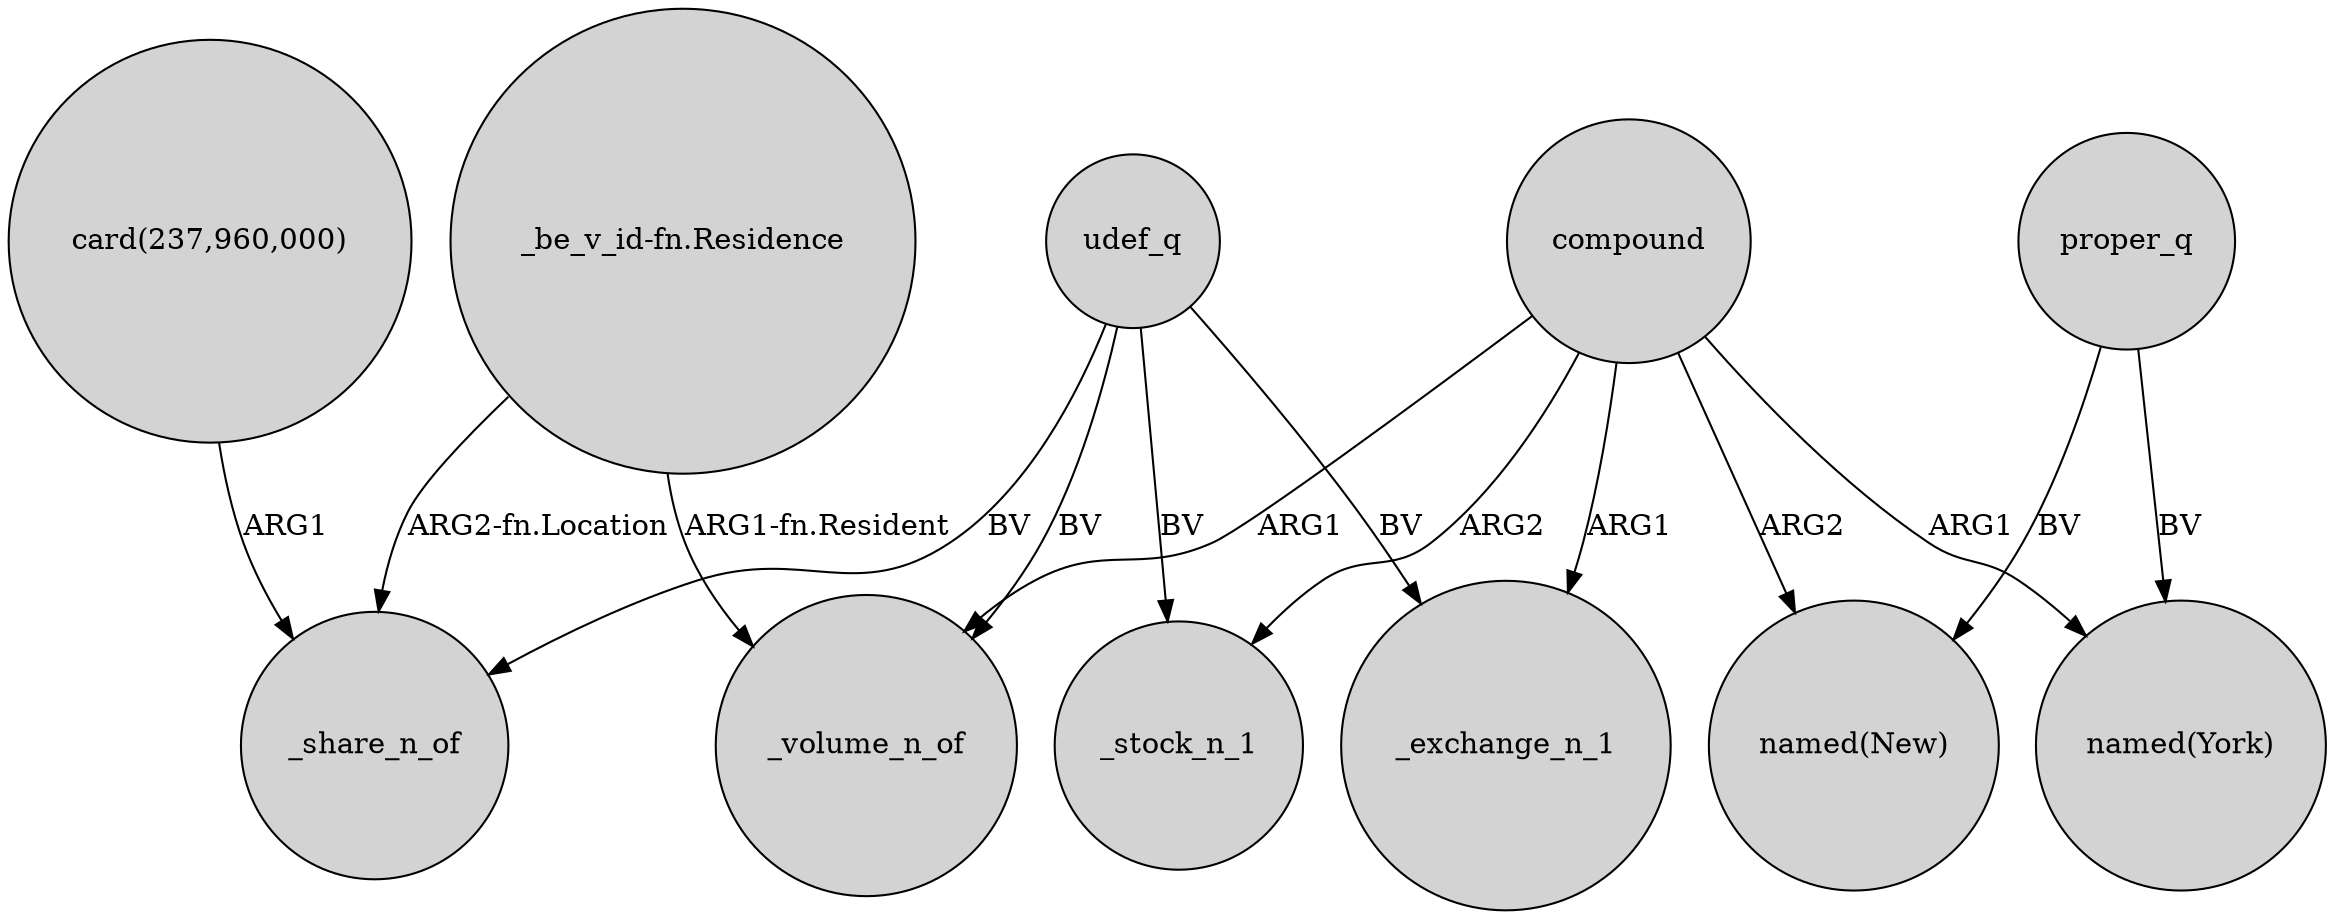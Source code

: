 digraph {
	node [shape=circle style=filled]
	"_be_v_id-fn.Residence" -> _share_n_of [label="ARG2-fn.Location"]
	compound -> _volume_n_of [label=ARG1]
	udef_q -> _share_n_of [label=BV]
	compound -> _stock_n_1 [label=ARG2]
	compound -> "named(York)" [label=ARG1]
	udef_q -> _volume_n_of [label=BV]
	compound -> _exchange_n_1 [label=ARG1]
	proper_q -> "named(York)" [label=BV]
	compound -> "named(New)" [label=ARG2]
	proper_q -> "named(New)" [label=BV]
	udef_q -> _exchange_n_1 [label=BV]
	udef_q -> _stock_n_1 [label=BV]
	"_be_v_id-fn.Residence" -> _volume_n_of [label="ARG1-fn.Resident"]
	"card(237,960,000)" -> _share_n_of [label=ARG1]
}
